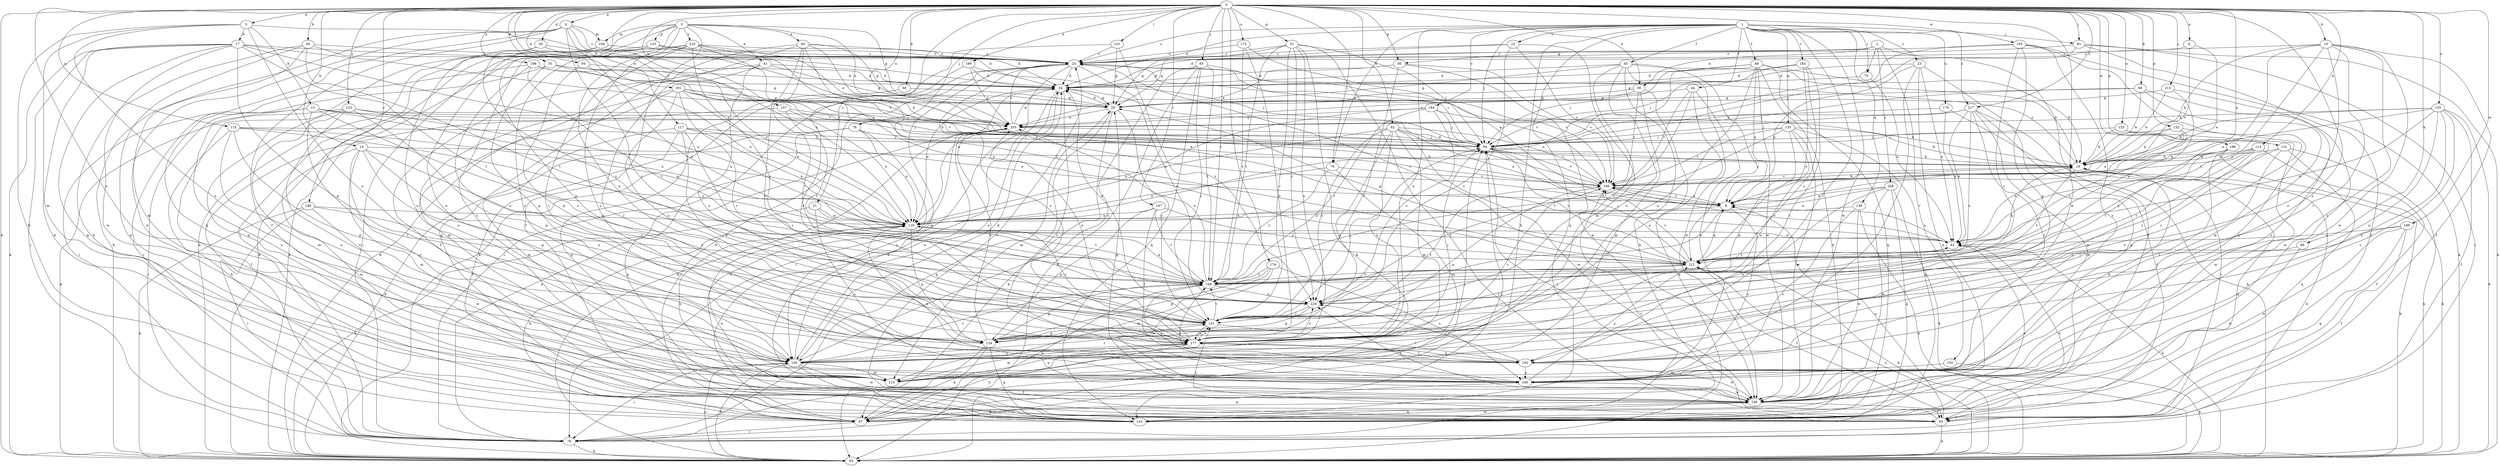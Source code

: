 strict digraph  {
0;
1;
2;
3;
4;
5;
8;
9;
10;
14;
15;
17;
18;
21;
22;
23;
25;
30;
34;
35;
39;
40;
41;
42;
44;
45;
48;
50;
51;
56;
58;
60;
62;
65;
66;
67;
70;
75;
76;
78;
80;
83;
84;
89;
93;
94;
101;
102;
107;
109;
110;
114;
115;
117;
118;
123;
125;
126;
131;
132;
133;
134;
135;
138;
143;
147;
148;
150;
151;
155;
160;
169;
172;
174;
176;
177;
183;
184;
186;
188;
189;
191;
193;
194;
196;
199;
203;
208;
210;
212;
213;
217;
220;
0 -> 4  [label=a];
0 -> 5  [label=a];
0 -> 8  [label=a];
0 -> 9  [label=a];
0 -> 10  [label=b];
0 -> 14  [label=b];
0 -> 21  [label=c];
0 -> 30  [label=d];
0 -> 35  [label=e];
0 -> 39  [label=e];
0 -> 51  [label=g];
0 -> 56  [label=g];
0 -> 60  [label=h];
0 -> 62  [label=h];
0 -> 65  [label=h];
0 -> 66  [label=h];
0 -> 70  [label=i];
0 -> 78  [label=j];
0 -> 80  [label=j];
0 -> 83  [label=j];
0 -> 89  [label=k];
0 -> 93  [label=k];
0 -> 94  [label=l];
0 -> 101  [label=l];
0 -> 107  [label=m];
0 -> 114  [label=n];
0 -> 115  [label=n];
0 -> 117  [label=n];
0 -> 123  [label=o];
0 -> 125  [label=o];
0 -> 126  [label=o];
0 -> 131  [label=p];
0 -> 132  [label=p];
0 -> 147  [label=r];
0 -> 148  [label=r];
0 -> 155  [label=s];
0 -> 160  [label=s];
0 -> 169  [label=t];
0 -> 172  [label=u];
0 -> 174  [label=u];
0 -> 188  [label=w];
0 -> 189  [label=w];
0 -> 191  [label=w];
0 -> 193  [label=w];
0 -> 194  [label=w];
0 -> 196  [label=x];
0 -> 199  [label=x];
0 -> 203  [label=x];
0 -> 213  [label=z];
0 -> 217  [label=z];
1 -> 22  [label=c];
1 -> 23  [label=c];
1 -> 25  [label=c];
1 -> 34  [label=d];
1 -> 44  [label=f];
1 -> 45  [label=f];
1 -> 48  [label=f];
1 -> 67  [label=h];
1 -> 70  [label=i];
1 -> 75  [label=i];
1 -> 83  [label=j];
1 -> 84  [label=j];
1 -> 102  [label=l];
1 -> 135  [label=q];
1 -> 138  [label=q];
1 -> 143  [label=q];
1 -> 176  [label=u];
1 -> 177  [label=u];
1 -> 183  [label=v];
1 -> 184  [label=v];
1 -> 194  [label=w];
1 -> 217  [label=z];
2 -> 34  [label=d];
2 -> 39  [label=e];
2 -> 50  [label=f];
2 -> 56  [label=g];
2 -> 75  [label=i];
2 -> 150  [label=r];
2 -> 208  [label=y];
3 -> 40  [label=e];
3 -> 41  [label=e];
3 -> 50  [label=f];
3 -> 58  [label=g];
3 -> 76  [label=i];
3 -> 93  [label=k];
3 -> 109  [label=m];
3 -> 133  [label=p];
3 -> 160  [label=s];
3 -> 177  [label=u];
3 -> 203  [label=x];
3 -> 210  [label=y];
4 -> 25  [label=c];
4 -> 50  [label=f];
4 -> 67  [label=h];
4 -> 93  [label=k];
4 -> 109  [label=m];
4 -> 118  [label=n];
4 -> 143  [label=q];
4 -> 151  [label=r];
4 -> 169  [label=t];
5 -> 15  [label=b];
5 -> 17  [label=b];
5 -> 34  [label=d];
5 -> 67  [label=h];
5 -> 110  [label=m];
5 -> 126  [label=o];
5 -> 177  [label=u];
8 -> 9  [label=a];
8 -> 25  [label=c];
8 -> 186  [label=v];
9 -> 118  [label=n];
9 -> 160  [label=s];
9 -> 186  [label=v];
9 -> 220  [label=z];
10 -> 18  [label=b];
10 -> 25  [label=c];
10 -> 42  [label=e];
10 -> 50  [label=f];
10 -> 102  [label=l];
10 -> 126  [label=o];
10 -> 160  [label=s];
10 -> 194  [label=w];
10 -> 212  [label=y];
14 -> 18  [label=b];
14 -> 110  [label=m];
14 -> 126  [label=o];
14 -> 134  [label=p];
14 -> 151  [label=r];
14 -> 177  [label=u];
14 -> 194  [label=w];
15 -> 76  [label=i];
15 -> 84  [label=j];
15 -> 102  [label=l];
15 -> 118  [label=n];
15 -> 160  [label=s];
15 -> 203  [label=x];
15 -> 220  [label=z];
17 -> 25  [label=c];
17 -> 42  [label=e];
17 -> 67  [label=h];
17 -> 76  [label=i];
17 -> 93  [label=k];
17 -> 134  [label=p];
17 -> 143  [label=q];
17 -> 169  [label=t];
17 -> 186  [label=v];
17 -> 194  [label=w];
18 -> 25  [label=c];
18 -> 93  [label=k];
18 -> 143  [label=q];
18 -> 169  [label=t];
18 -> 186  [label=v];
21 -> 93  [label=k];
21 -> 118  [label=n];
21 -> 160  [label=s];
21 -> 169  [label=t];
22 -> 25  [label=c];
22 -> 58  [label=g];
22 -> 110  [label=m];
22 -> 151  [label=r];
22 -> 186  [label=v];
23 -> 9  [label=a];
23 -> 34  [label=d];
23 -> 42  [label=e];
23 -> 67  [label=h];
23 -> 102  [label=l];
23 -> 143  [label=q];
25 -> 34  [label=d];
25 -> 67  [label=h];
25 -> 76  [label=i];
25 -> 110  [label=m];
25 -> 118  [label=n];
25 -> 186  [label=v];
25 -> 220  [label=z];
30 -> 25  [label=c];
30 -> 118  [label=n];
30 -> 126  [label=o];
30 -> 220  [label=z];
34 -> 58  [label=g];
34 -> 76  [label=i];
34 -> 93  [label=k];
34 -> 118  [label=n];
34 -> 126  [label=o];
34 -> 160  [label=s];
35 -> 9  [label=a];
35 -> 34  [label=d];
35 -> 76  [label=i];
35 -> 134  [label=p];
35 -> 186  [label=v];
39 -> 58  [label=g];
39 -> 93  [label=k];
39 -> 110  [label=m];
39 -> 186  [label=v];
39 -> 203  [label=x];
40 -> 25  [label=c];
40 -> 58  [label=g];
40 -> 84  [label=j];
40 -> 93  [label=k];
40 -> 143  [label=q];
40 -> 151  [label=r];
40 -> 177  [label=u];
40 -> 212  [label=y];
41 -> 34  [label=d];
41 -> 50  [label=f];
41 -> 58  [label=g];
41 -> 102  [label=l];
41 -> 177  [label=u];
42 -> 9  [label=a];
42 -> 93  [label=k];
42 -> 186  [label=v];
42 -> 212  [label=y];
44 -> 58  [label=g];
44 -> 126  [label=o];
44 -> 160  [label=s];
44 -> 186  [label=v];
44 -> 220  [label=z];
45 -> 18  [label=b];
45 -> 34  [label=d];
45 -> 58  [label=g];
45 -> 67  [label=h];
45 -> 151  [label=r];
45 -> 177  [label=u];
45 -> 194  [label=w];
45 -> 212  [label=y];
48 -> 9  [label=a];
48 -> 18  [label=b];
48 -> 34  [label=d];
48 -> 67  [label=h];
48 -> 84  [label=j];
48 -> 118  [label=n];
48 -> 143  [label=q];
48 -> 177  [label=u];
48 -> 194  [label=w];
50 -> 9  [label=a];
50 -> 84  [label=j];
50 -> 93  [label=k];
50 -> 118  [label=n];
50 -> 151  [label=r];
51 -> 25  [label=c];
51 -> 50  [label=f];
51 -> 58  [label=g];
51 -> 84  [label=j];
51 -> 93  [label=k];
51 -> 151  [label=r];
51 -> 169  [label=t];
51 -> 177  [label=u];
51 -> 220  [label=z];
56 -> 34  [label=d];
56 -> 151  [label=r];
56 -> 186  [label=v];
56 -> 194  [label=w];
56 -> 203  [label=x];
58 -> 34  [label=d];
58 -> 93  [label=k];
58 -> 110  [label=m];
58 -> 151  [label=r];
58 -> 203  [label=x];
60 -> 58  [label=g];
60 -> 143  [label=q];
62 -> 9  [label=a];
62 -> 84  [label=j];
62 -> 110  [label=m];
62 -> 118  [label=n];
62 -> 134  [label=p];
62 -> 177  [label=u];
62 -> 186  [label=v];
62 -> 194  [label=w];
62 -> 220  [label=z];
65 -> 25  [label=c];
65 -> 34  [label=d];
65 -> 67  [label=h];
65 -> 110  [label=m];
65 -> 143  [label=q];
65 -> 169  [label=t];
66 -> 18  [label=b];
66 -> 58  [label=g];
66 -> 84  [label=j];
66 -> 110  [label=m];
66 -> 194  [label=w];
67 -> 34  [label=d];
67 -> 42  [label=e];
67 -> 76  [label=i];
67 -> 84  [label=j];
70 -> 110  [label=m];
70 -> 118  [label=n];
70 -> 169  [label=t];
70 -> 186  [label=v];
75 -> 42  [label=e];
75 -> 58  [label=g];
76 -> 18  [label=b];
76 -> 58  [label=g];
76 -> 84  [label=j];
76 -> 93  [label=k];
76 -> 186  [label=v];
76 -> 203  [label=x];
78 -> 84  [label=j];
78 -> 93  [label=k];
78 -> 118  [label=n];
78 -> 126  [label=o];
78 -> 143  [label=q];
80 -> 34  [label=d];
80 -> 93  [label=k];
80 -> 126  [label=o];
80 -> 143  [label=q];
80 -> 151  [label=r];
80 -> 169  [label=t];
80 -> 186  [label=v];
83 -> 25  [label=c];
83 -> 50  [label=f];
83 -> 76  [label=i];
83 -> 84  [label=j];
83 -> 93  [label=k];
84 -> 18  [label=b];
84 -> 25  [label=c];
84 -> 186  [label=v];
84 -> 212  [label=y];
89 -> 194  [label=w];
89 -> 212  [label=y];
93 -> 126  [label=o];
93 -> 212  [label=y];
94 -> 34  [label=d];
94 -> 118  [label=n];
94 -> 134  [label=p];
101 -> 25  [label=c];
101 -> 58  [label=g];
101 -> 93  [label=k];
101 -> 220  [label=z];
102 -> 160  [label=s];
102 -> 177  [label=u];
102 -> 194  [label=w];
102 -> 220  [label=z];
107 -> 76  [label=i];
107 -> 118  [label=n];
107 -> 169  [label=t];
107 -> 203  [label=x];
109 -> 25  [label=c];
109 -> 126  [label=o];
109 -> 143  [label=q];
110 -> 118  [label=n];
110 -> 177  [label=u];
114 -> 18  [label=b];
114 -> 50  [label=f];
114 -> 169  [label=t];
114 -> 186  [label=v];
114 -> 212  [label=y];
114 -> 220  [label=z];
115 -> 67  [label=h];
115 -> 84  [label=j];
115 -> 118  [label=n];
115 -> 126  [label=o];
115 -> 134  [label=p];
115 -> 212  [label=y];
117 -> 9  [label=a];
117 -> 50  [label=f];
117 -> 84  [label=j];
117 -> 110  [label=m];
117 -> 118  [label=n];
117 -> 151  [label=r];
117 -> 177  [label=u];
118 -> 42  [label=e];
118 -> 67  [label=h];
118 -> 134  [label=p];
118 -> 151  [label=r];
123 -> 50  [label=f];
123 -> 84  [label=j];
123 -> 93  [label=k];
123 -> 110  [label=m];
123 -> 118  [label=n];
123 -> 134  [label=p];
123 -> 160  [label=s];
123 -> 203  [label=x];
125 -> 18  [label=b];
125 -> 84  [label=j];
125 -> 151  [label=r];
125 -> 194  [label=w];
126 -> 34  [label=d];
126 -> 50  [label=f];
126 -> 76  [label=i];
126 -> 93  [label=k];
126 -> 110  [label=m];
126 -> 151  [label=r];
126 -> 169  [label=t];
126 -> 194  [label=w];
126 -> 203  [label=x];
131 -> 18  [label=b];
131 -> 93  [label=k];
131 -> 102  [label=l];
131 -> 134  [label=p];
131 -> 143  [label=q];
132 -> 9  [label=a];
132 -> 18  [label=b];
132 -> 84  [label=j];
132 -> 126  [label=o];
132 -> 212  [label=y];
133 -> 18  [label=b];
133 -> 25  [label=c];
133 -> 34  [label=d];
133 -> 76  [label=i];
133 -> 93  [label=k];
133 -> 134  [label=p];
134 -> 67  [label=h];
134 -> 76  [label=i];
134 -> 143  [label=q];
134 -> 203  [label=x];
135 -> 18  [label=b];
135 -> 84  [label=j];
135 -> 134  [label=p];
135 -> 143  [label=q];
135 -> 169  [label=t];
135 -> 177  [label=u];
135 -> 186  [label=v];
135 -> 194  [label=w];
138 -> 93  [label=k];
138 -> 118  [label=n];
138 -> 160  [label=s];
138 -> 194  [label=w];
143 -> 42  [label=e];
143 -> 194  [label=w];
143 -> 203  [label=x];
147 -> 102  [label=l];
147 -> 118  [label=n];
147 -> 134  [label=p];
147 -> 169  [label=t];
147 -> 212  [label=y];
148 -> 76  [label=i];
148 -> 93  [label=k];
148 -> 118  [label=n];
148 -> 169  [label=t];
148 -> 194  [label=w];
150 -> 93  [label=k];
150 -> 110  [label=m];
151 -> 84  [label=j];
151 -> 102  [label=l];
151 -> 134  [label=p];
151 -> 169  [label=t];
151 -> 177  [label=u];
151 -> 186  [label=v];
151 -> 203  [label=x];
155 -> 9  [label=a];
155 -> 18  [label=b];
155 -> 42  [label=e];
155 -> 50  [label=f];
155 -> 93  [label=k];
155 -> 126  [label=o];
155 -> 160  [label=s];
155 -> 177  [label=u];
155 -> 203  [label=x];
160 -> 18  [label=b];
160 -> 118  [label=n];
160 -> 143  [label=q];
160 -> 169  [label=t];
160 -> 194  [label=w];
160 -> 212  [label=y];
169 -> 42  [label=e];
169 -> 67  [label=h];
169 -> 118  [label=n];
169 -> 134  [label=p];
169 -> 160  [label=s];
169 -> 203  [label=x];
169 -> 220  [label=z];
172 -> 9  [label=a];
172 -> 25  [label=c];
172 -> 169  [label=t];
172 -> 177  [label=u];
174 -> 110  [label=m];
174 -> 134  [label=p];
174 -> 160  [label=s];
174 -> 169  [label=t];
174 -> 194  [label=w];
176 -> 42  [label=e];
176 -> 93  [label=k];
176 -> 203  [label=x];
177 -> 25  [label=c];
177 -> 67  [label=h];
177 -> 84  [label=j];
177 -> 102  [label=l];
177 -> 110  [label=m];
177 -> 126  [label=o];
177 -> 151  [label=r];
177 -> 186  [label=v];
177 -> 220  [label=z];
183 -> 34  [label=d];
183 -> 84  [label=j];
183 -> 102  [label=l];
183 -> 212  [label=y];
183 -> 220  [label=z];
184 -> 18  [label=b];
184 -> 84  [label=j];
184 -> 118  [label=n];
184 -> 169  [label=t];
184 -> 203  [label=x];
184 -> 220  [label=z];
186 -> 9  [label=a];
186 -> 18  [label=b];
186 -> 34  [label=d];
186 -> 134  [label=p];
188 -> 18  [label=b];
188 -> 42  [label=e];
188 -> 93  [label=k];
188 -> 102  [label=l];
188 -> 169  [label=t];
189 -> 42  [label=e];
189 -> 50  [label=f];
189 -> 143  [label=q];
189 -> 169  [label=t];
189 -> 194  [label=w];
191 -> 18  [label=b];
191 -> 58  [label=g];
191 -> 84  [label=j];
191 -> 110  [label=m];
191 -> 118  [label=n];
191 -> 126  [label=o];
191 -> 151  [label=r];
191 -> 177  [label=u];
191 -> 203  [label=x];
193 -> 25  [label=c];
193 -> 84  [label=j];
193 -> 93  [label=k];
193 -> 134  [label=p];
193 -> 143  [label=q];
193 -> 151  [label=r];
193 -> 160  [label=s];
194 -> 25  [label=c];
194 -> 50  [label=f];
194 -> 58  [label=g];
194 -> 67  [label=h];
194 -> 143  [label=q];
194 -> 220  [label=z];
196 -> 34  [label=d];
196 -> 58  [label=g];
196 -> 76  [label=i];
196 -> 169  [label=t];
196 -> 177  [label=u];
199 -> 34  [label=d];
199 -> 84  [label=j];
199 -> 177  [label=u];
199 -> 203  [label=x];
203 -> 25  [label=c];
203 -> 34  [label=d];
203 -> 84  [label=j];
208 -> 9  [label=a];
208 -> 93  [label=k];
208 -> 118  [label=n];
208 -> 126  [label=o];
208 -> 143  [label=q];
208 -> 194  [label=w];
210 -> 25  [label=c];
210 -> 42  [label=e];
210 -> 93  [label=k];
210 -> 102  [label=l];
210 -> 126  [label=o];
210 -> 160  [label=s];
210 -> 203  [label=x];
210 -> 212  [label=y];
210 -> 220  [label=z];
212 -> 9  [label=a];
212 -> 18  [label=b];
212 -> 25  [label=c];
212 -> 50  [label=f];
212 -> 58  [label=g];
212 -> 84  [label=j];
212 -> 93  [label=k];
212 -> 151  [label=r];
212 -> 169  [label=t];
212 -> 186  [label=v];
213 -> 18  [label=b];
213 -> 58  [label=g];
213 -> 160  [label=s];
213 -> 212  [label=y];
217 -> 42  [label=e];
217 -> 50  [label=f];
217 -> 76  [label=i];
217 -> 84  [label=j];
217 -> 102  [label=l];
217 -> 194  [label=w];
217 -> 203  [label=x];
217 -> 220  [label=z];
220 -> 34  [label=d];
220 -> 134  [label=p];
220 -> 151  [label=r];
}
